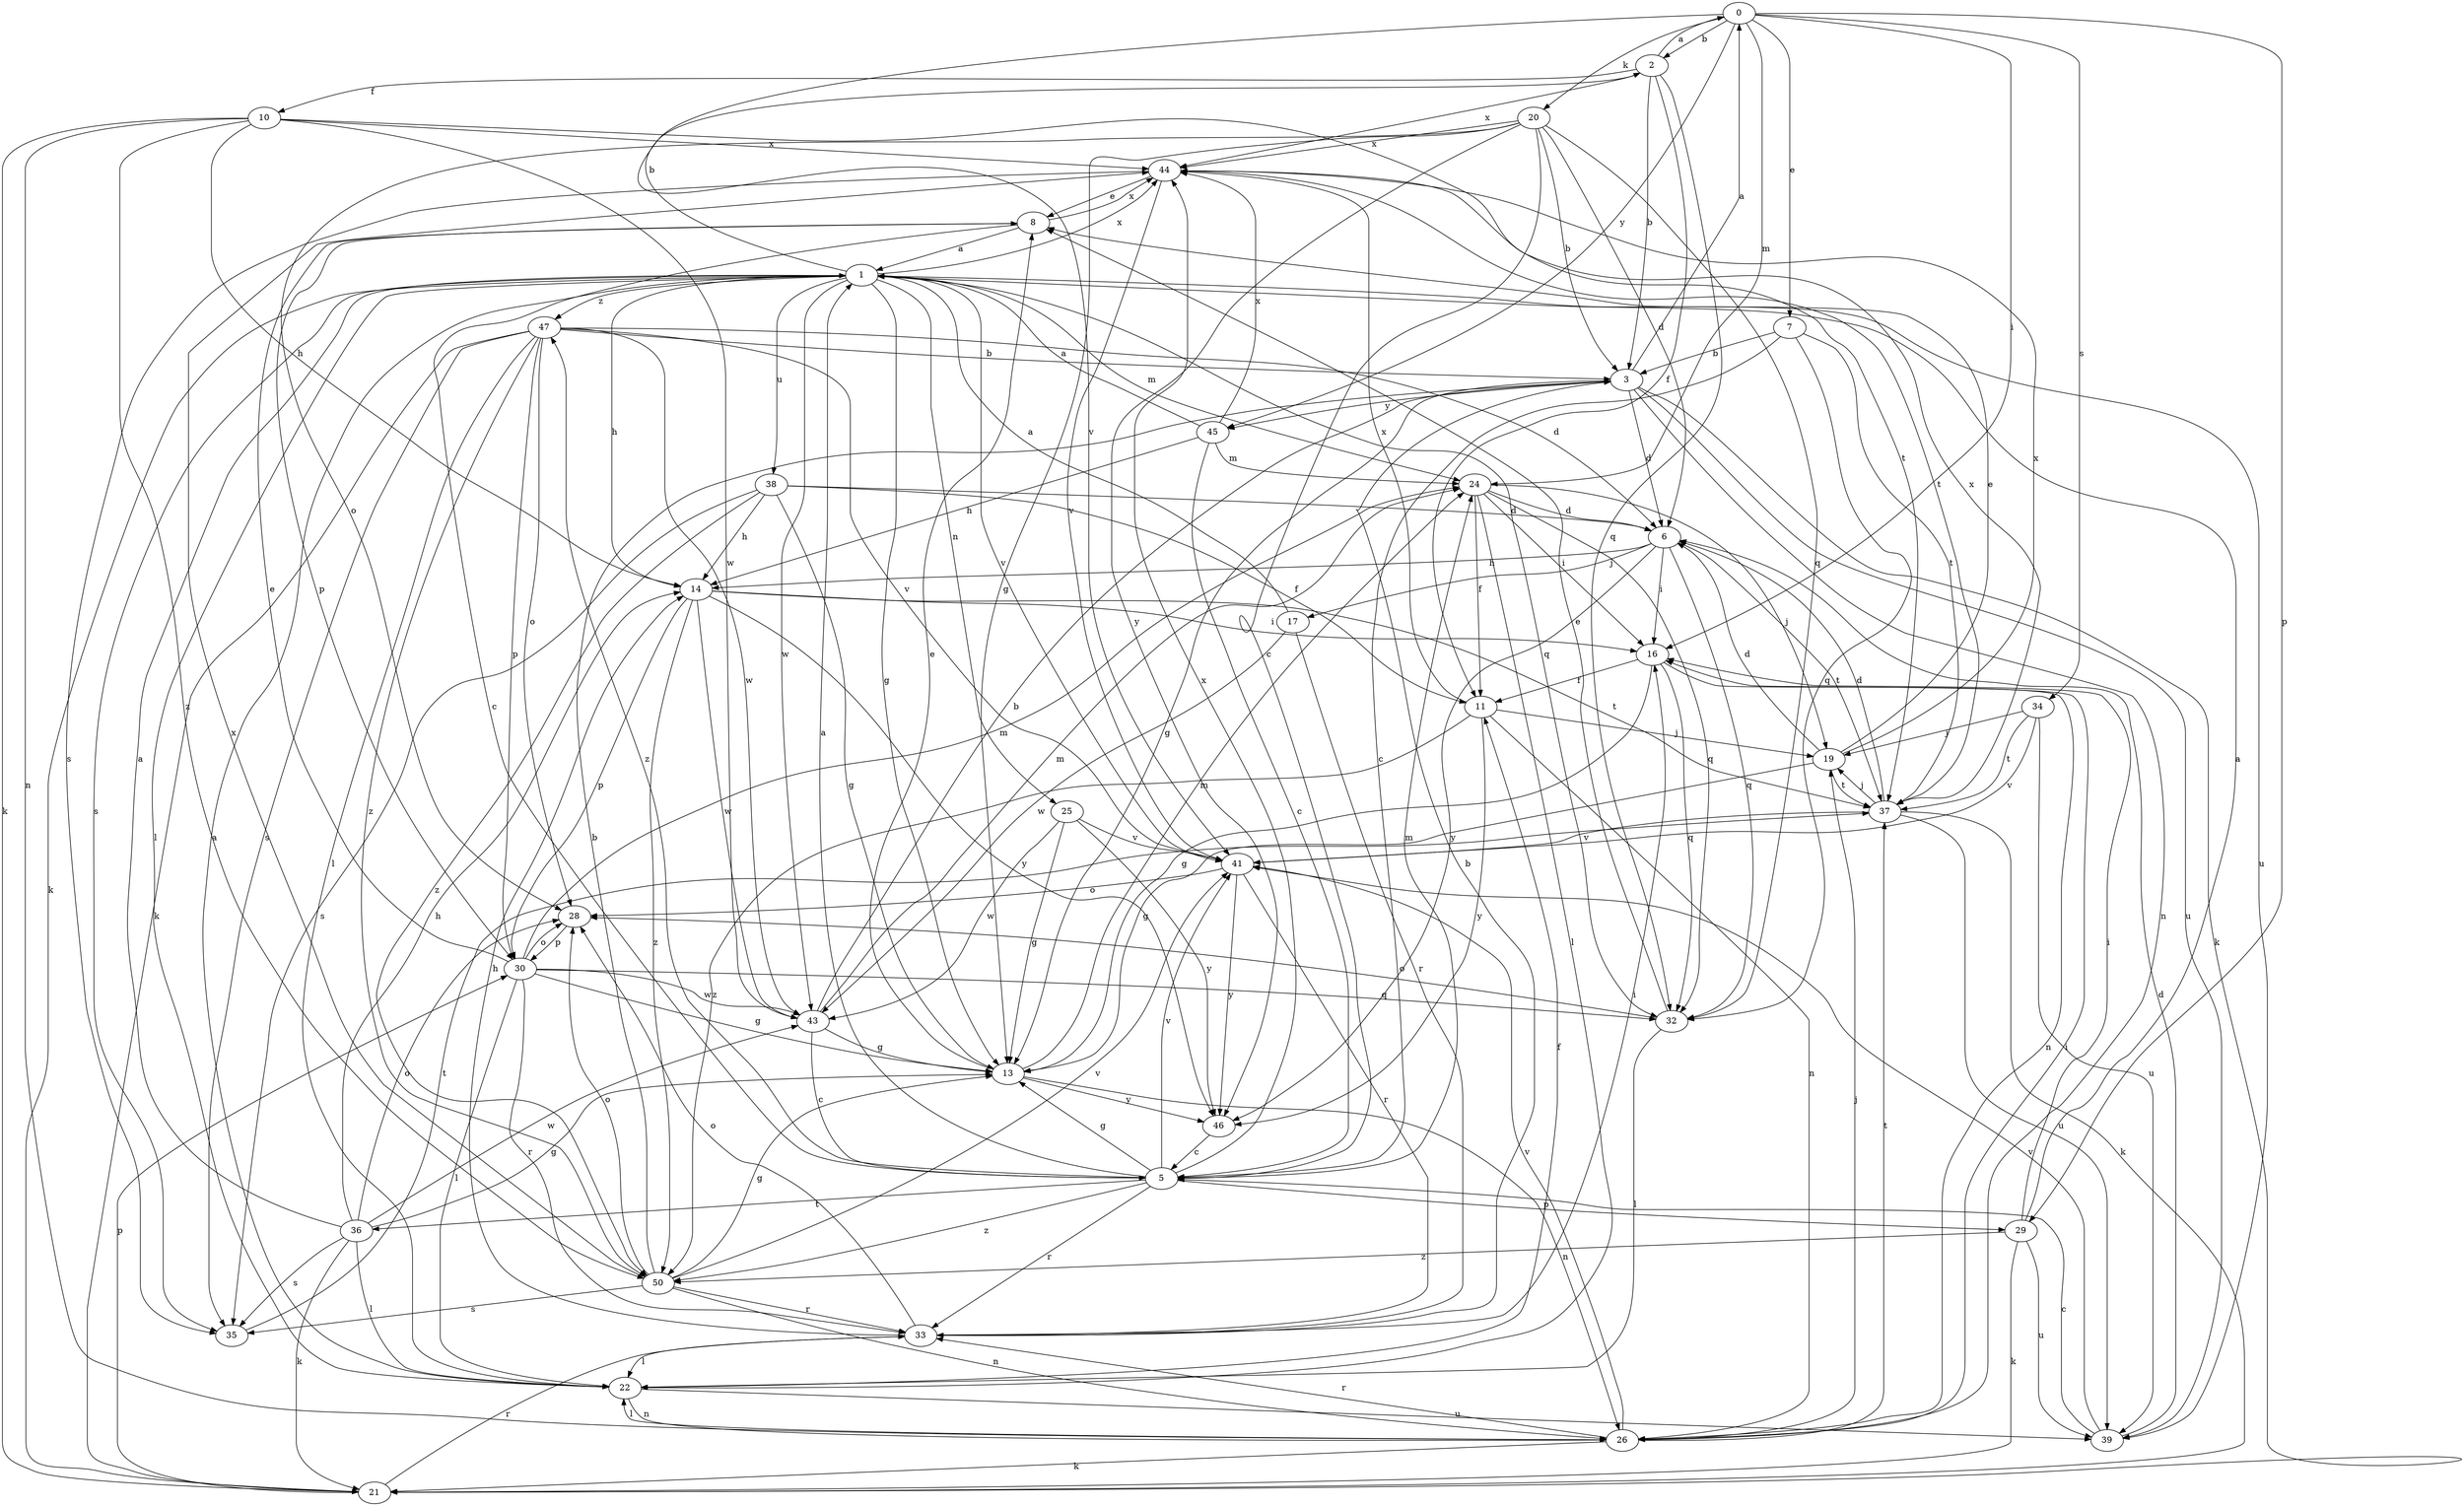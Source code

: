 strict digraph  {
0;
1;
2;
3;
5;
6;
7;
8;
10;
11;
13;
14;
16;
17;
19;
20;
21;
22;
24;
25;
26;
28;
29;
30;
32;
33;
34;
35;
36;
37;
38;
39;
41;
43;
44;
45;
46;
47;
50;
0 -> 2  [label=b];
0 -> 7  [label=e];
0 -> 16  [label=i];
0 -> 20  [label=k];
0 -> 24  [label=m];
0 -> 29  [label=p];
0 -> 34  [label=s];
0 -> 41  [label=v];
0 -> 45  [label=y];
1 -> 2  [label=b];
1 -> 13  [label=g];
1 -> 14  [label=h];
1 -> 21  [label=k];
1 -> 22  [label=l];
1 -> 24  [label=m];
1 -> 25  [label=n];
1 -> 32  [label=q];
1 -> 35  [label=s];
1 -> 38  [label=u];
1 -> 39  [label=u];
1 -> 41  [label=v];
1 -> 43  [label=w];
1 -> 44  [label=x];
1 -> 47  [label=z];
2 -> 0  [label=a];
2 -> 3  [label=b];
2 -> 10  [label=f];
2 -> 11  [label=f];
2 -> 32  [label=q];
2 -> 44  [label=x];
3 -> 0  [label=a];
3 -> 6  [label=d];
3 -> 13  [label=g];
3 -> 21  [label=k];
3 -> 26  [label=n];
3 -> 39  [label=u];
3 -> 45  [label=y];
5 -> 1  [label=a];
5 -> 13  [label=g];
5 -> 24  [label=m];
5 -> 29  [label=p];
5 -> 33  [label=r];
5 -> 36  [label=t];
5 -> 41  [label=v];
5 -> 44  [label=x];
5 -> 47  [label=z];
5 -> 50  [label=z];
6 -> 14  [label=h];
6 -> 16  [label=i];
6 -> 17  [label=j];
6 -> 32  [label=q];
6 -> 37  [label=t];
6 -> 46  [label=y];
7 -> 3  [label=b];
7 -> 5  [label=c];
7 -> 32  [label=q];
7 -> 37  [label=t];
8 -> 1  [label=a];
8 -> 5  [label=c];
8 -> 30  [label=p];
8 -> 44  [label=x];
10 -> 14  [label=h];
10 -> 21  [label=k];
10 -> 26  [label=n];
10 -> 37  [label=t];
10 -> 43  [label=w];
10 -> 44  [label=x];
10 -> 50  [label=z];
11 -> 19  [label=j];
11 -> 26  [label=n];
11 -> 44  [label=x];
11 -> 46  [label=y];
11 -> 50  [label=z];
13 -> 8  [label=e];
13 -> 24  [label=m];
13 -> 26  [label=n];
13 -> 46  [label=y];
14 -> 16  [label=i];
14 -> 30  [label=p];
14 -> 37  [label=t];
14 -> 43  [label=w];
14 -> 46  [label=y];
14 -> 50  [label=z];
16 -> 11  [label=f];
16 -> 13  [label=g];
16 -> 26  [label=n];
16 -> 32  [label=q];
17 -> 1  [label=a];
17 -> 33  [label=r];
17 -> 43  [label=w];
19 -> 6  [label=d];
19 -> 8  [label=e];
19 -> 13  [label=g];
19 -> 37  [label=t];
19 -> 44  [label=x];
20 -> 3  [label=b];
20 -> 5  [label=c];
20 -> 6  [label=d];
20 -> 13  [label=g];
20 -> 28  [label=o];
20 -> 32  [label=q];
20 -> 44  [label=x];
20 -> 46  [label=y];
21 -> 30  [label=p];
21 -> 33  [label=r];
22 -> 1  [label=a];
22 -> 11  [label=f];
22 -> 26  [label=n];
22 -> 39  [label=u];
24 -> 6  [label=d];
24 -> 11  [label=f];
24 -> 16  [label=i];
24 -> 19  [label=j];
24 -> 22  [label=l];
24 -> 32  [label=q];
25 -> 13  [label=g];
25 -> 41  [label=v];
25 -> 43  [label=w];
25 -> 46  [label=y];
26 -> 16  [label=i];
26 -> 19  [label=j];
26 -> 21  [label=k];
26 -> 22  [label=l];
26 -> 33  [label=r];
26 -> 37  [label=t];
26 -> 41  [label=v];
28 -> 30  [label=p];
29 -> 1  [label=a];
29 -> 16  [label=i];
29 -> 21  [label=k];
29 -> 39  [label=u];
29 -> 50  [label=z];
30 -> 8  [label=e];
30 -> 13  [label=g];
30 -> 22  [label=l];
30 -> 24  [label=m];
30 -> 28  [label=o];
30 -> 32  [label=q];
30 -> 33  [label=r];
30 -> 43  [label=w];
32 -> 8  [label=e];
32 -> 22  [label=l];
32 -> 28  [label=o];
33 -> 3  [label=b];
33 -> 14  [label=h];
33 -> 16  [label=i];
33 -> 22  [label=l];
33 -> 28  [label=o];
34 -> 19  [label=j];
34 -> 37  [label=t];
34 -> 39  [label=u];
34 -> 41  [label=v];
35 -> 37  [label=t];
36 -> 1  [label=a];
36 -> 13  [label=g];
36 -> 14  [label=h];
36 -> 21  [label=k];
36 -> 22  [label=l];
36 -> 28  [label=o];
36 -> 35  [label=s];
36 -> 43  [label=w];
37 -> 6  [label=d];
37 -> 19  [label=j];
37 -> 21  [label=k];
37 -> 39  [label=u];
37 -> 41  [label=v];
37 -> 44  [label=x];
38 -> 6  [label=d];
38 -> 11  [label=f];
38 -> 13  [label=g];
38 -> 14  [label=h];
38 -> 35  [label=s];
38 -> 50  [label=z];
39 -> 5  [label=c];
39 -> 6  [label=d];
39 -> 41  [label=v];
41 -> 28  [label=o];
41 -> 33  [label=r];
41 -> 46  [label=y];
43 -> 3  [label=b];
43 -> 5  [label=c];
43 -> 13  [label=g];
43 -> 24  [label=m];
44 -> 8  [label=e];
44 -> 35  [label=s];
44 -> 37  [label=t];
44 -> 41  [label=v];
45 -> 1  [label=a];
45 -> 5  [label=c];
45 -> 14  [label=h];
45 -> 24  [label=m];
45 -> 44  [label=x];
46 -> 5  [label=c];
47 -> 3  [label=b];
47 -> 6  [label=d];
47 -> 21  [label=k];
47 -> 22  [label=l];
47 -> 28  [label=o];
47 -> 30  [label=p];
47 -> 35  [label=s];
47 -> 41  [label=v];
47 -> 43  [label=w];
47 -> 50  [label=z];
50 -> 3  [label=b];
50 -> 13  [label=g];
50 -> 26  [label=n];
50 -> 28  [label=o];
50 -> 33  [label=r];
50 -> 35  [label=s];
50 -> 41  [label=v];
50 -> 44  [label=x];
}
